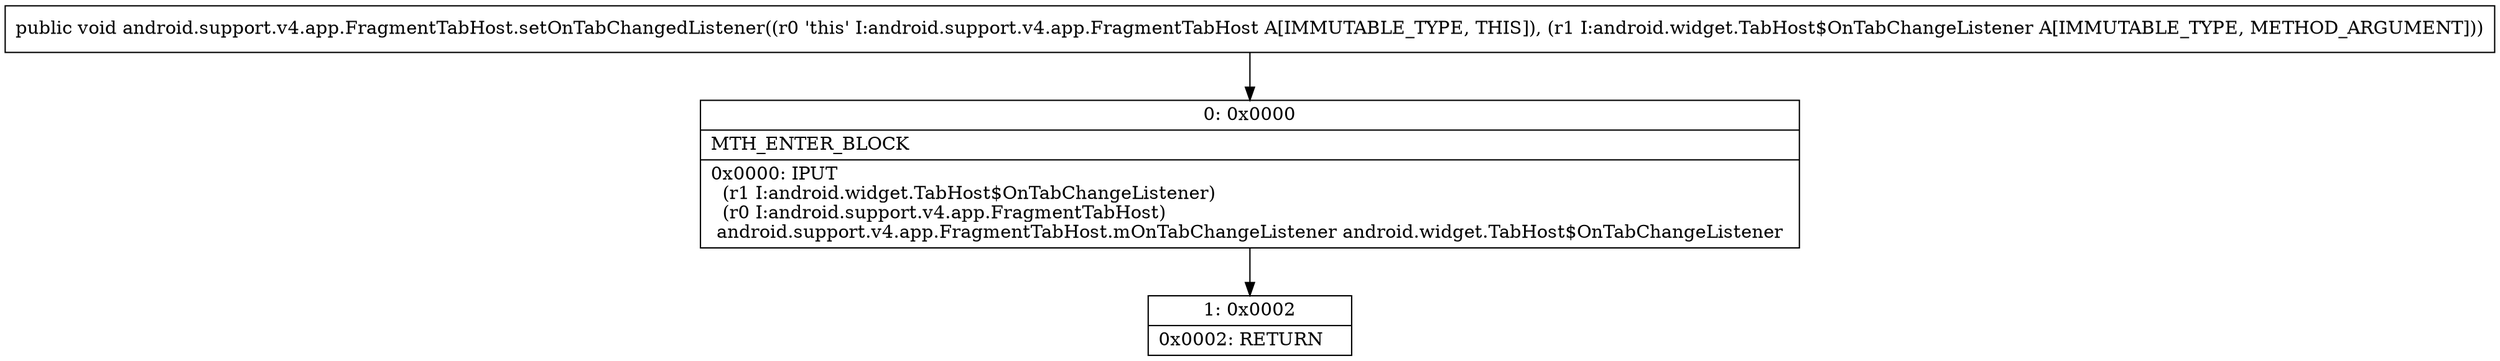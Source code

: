 digraph "CFG forandroid.support.v4.app.FragmentTabHost.setOnTabChangedListener(Landroid\/widget\/TabHost$OnTabChangeListener;)V" {
Node_0 [shape=record,label="{0\:\ 0x0000|MTH_ENTER_BLOCK\l|0x0000: IPUT  \l  (r1 I:android.widget.TabHost$OnTabChangeListener)\l  (r0 I:android.support.v4.app.FragmentTabHost)\l android.support.v4.app.FragmentTabHost.mOnTabChangeListener android.widget.TabHost$OnTabChangeListener \l}"];
Node_1 [shape=record,label="{1\:\ 0x0002|0x0002: RETURN   \l}"];
MethodNode[shape=record,label="{public void android.support.v4.app.FragmentTabHost.setOnTabChangedListener((r0 'this' I:android.support.v4.app.FragmentTabHost A[IMMUTABLE_TYPE, THIS]), (r1 I:android.widget.TabHost$OnTabChangeListener A[IMMUTABLE_TYPE, METHOD_ARGUMENT])) }"];
MethodNode -> Node_0;
Node_0 -> Node_1;
}

